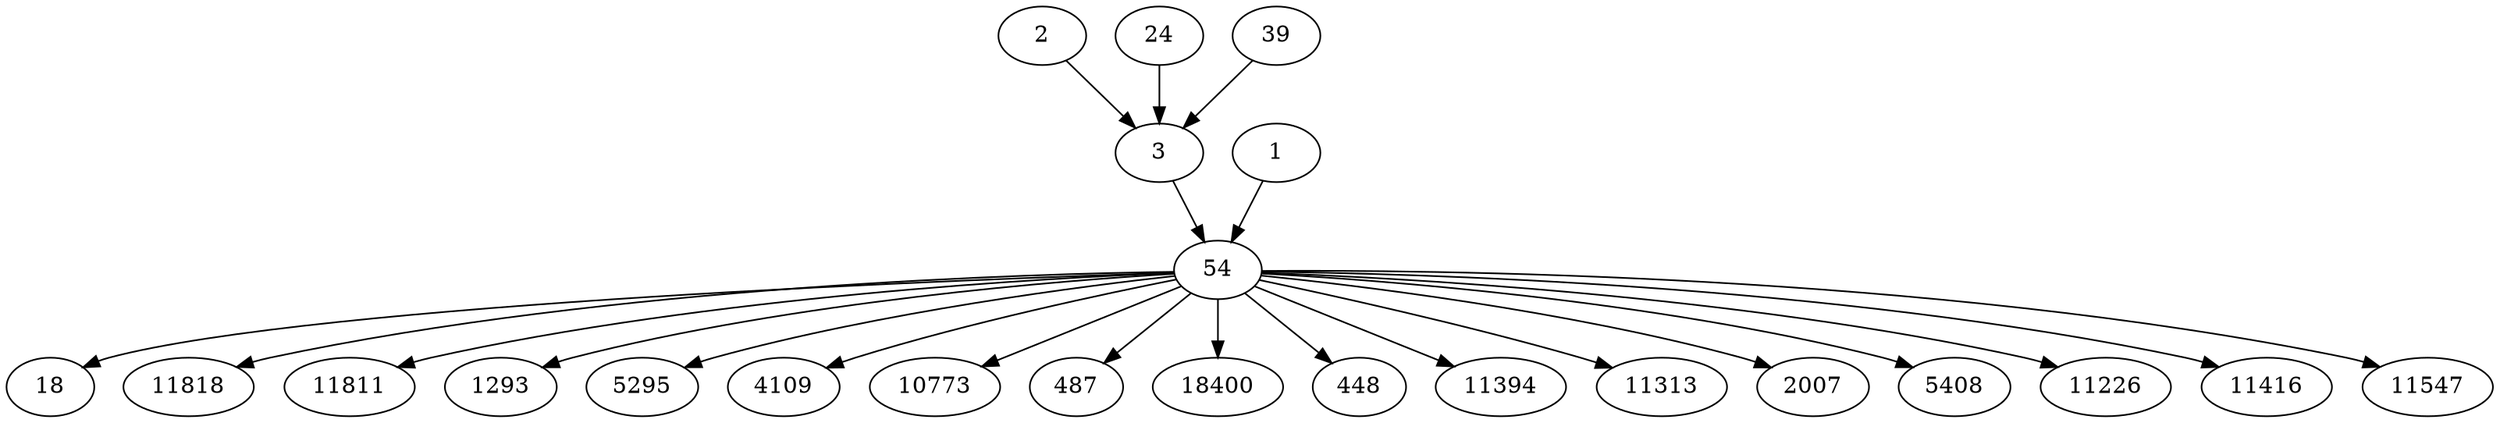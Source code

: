 strict digraph "" {
	54	[gender=f,
		generation="Comp.(RA) [1st Generation]",
		grade=undefined,
		name="Hafsa bint Umar ( حفصة بنت عمر بن الخطاب أم المؤمنين ( رضي الله عنها"];
	18	[gender=m,
		generation="Comp.(RA) [1st Generation]",
		grade=undefined,
		name="ibn Umar ( عبد الله بن عمر بن الخطاب ( رضي الله عنه"];
	54 -> 18;
	11818	[gender=m,
		generation="Follower(Tabi') [3rd Generation]",
		grade="thiqah thiqah",
		name="Hamza bin 'Abdullah bin 'Umar حمزة بن عبد الله بن عمر بن الخطاب"];
	54 -> 11818;
	11811	[gender=f,
		generation="Follower(Tabi') [2nd Generation]",
		grade="thiqah thiqah",
		name="Safiyya bint Abi 'Ubaid al-Thaqafi صفية بنت أبي عبيد بن مسعود الثقفية"];
	54 -> 11811;
	1293	[gender=f,
		generation="Comp.(RA) [1st Generation]",
		grade=undefined,
		name="Umm Mubashir al-Ansariyya ( أم مبشر الأنصارية ( رضي الله عنها"];
	54 -> 1293;
	5295	[gender=m,
		generation="Comp.(RA) [1st Generation]",
		grade=undefined,
		name="al-Mtlb bin Abi Wda'h ( المطلب بن أبي وداعة الحارث ( رضي الله عنه"];
	54 -> 5295;
	4109	[gender=m,
		generation="Comp.(RA) [1st Generation]",
		grade=undefined,
		name="Harithh bin Wahb al-Khza'y ( حارثة بن وهب الخزاعي ( رضي الله عنه"];
	54 -> 4109;
	10773	[gender=m,
		generation="Follower(Tabi') [2nd Generation]",
		grade=thiqah,
		name="Shtyr bin Shkl bin Hameed شتير بن شكل"];
	54 -> 10773;
	487	[gender=m,
		generation="Comp.(RA) [1st Generation]",
		grade=undefined,
		name="'Abdullah bin Safwan bin Umayyah ( عبد الله بن صفوان بن أمية ( رضي الله عنه"];
	54 -> 487;
	18400	[gender=m,
		generation="Follower(Tabi') [3rd Generation]",
		grade=maqbool,
		name="Swa'a al-Khza'y Akhw Mghyth سواء الخزاعي أخو"];
	54 -> 18400;
	448	[gender=m,
		generation="Comp.(RA) [1st Generation]",
		grade=undefined,
		name="'Abdur Rahman ibn al-Harith ( عبد الرحمن بن الحارث بن هشام ( رضي الله عنه"];
	54 -> 448;
	11394	[gender=m,
		generation="Follower(Tabi') [4th generation]",
		grade=thiqah,
		name="al-Musayb bin Rafa'i al-Asadi المسيب بن رافع الأسدي الكاهلي أبو العلاء"];
	54 -> 11394;
	11313	[gender=m,
		generation="Follower(Tabi') [3rd Generation]",
		grade=thiqah,
		name="Lahaaq bin Hameed bin Sa'id لاحق بن حميد بن سعيد أبو مجلز"];
	54 -> 11313;
	2007	[gender=m,
		generation="Comp.(RA) [1st Generation]",
		grade=undefined,
		name="al-Harith bin 'Abdullah bin Abi Rabi'a ( الحارث بن عبد الله بن أبي ربيعة ( رضي الله عنه"];
	54 -> 2007;
	5408	[gender=m,
		generation="Comp.(RA) [2nd Generation]",
		grade=undefined,
		name="Hunayda bin Khalid ( هنيدة بن خالد الخزاعي ( رضي الله عنه"];
	54 -> 5408;
	11226	[gender=m,
		generation="Follower(Tabi') [2nd Generation]",
		grade="thiqah thiqah",
		name="Abu Rafi' al-Sa'agh نفيع بن رافع أبو رافع الصائغ"];
	54 -> 11226;
	11416	[gender=m,
		generation="Follower(Tabi') [1st Generation]",
		grade="no doubt",
		name="Aslam Client Of 'Umar أسلم مولى عمر"];
	54 -> 11416;
	11547	[gender=m,
		generation="Follower(Tabi') [3rd Generation]",
		grade=thiqah,
		name="Abu Bakr bin Suliaman bin Abi Hathma أبو بكر بن سليمان بن أبي حثمة"];
	54 -> 11547;
	3	[gender=m,
		generation="Comp.(RA) [1st Generation]",
		grade=undefined,
		name="'Umar ibn al-Khattab ( عمر بن الخطاب بن نفيل ( رضي الله عنه"];
	3 -> 54;
	1	[gender=m,
		generation="Rasool Allah",
		grade=undefined,
		name="Prophet Muhammad(saw) ( محمّد صلّی اللہ علیہ وآلہ وسلّم ( رضي الله عنه"];
	1 -> 54;
	2	[gender=m,
		generation="Comp.(RA) [1st Generation]",
		grade=undefined,
		name="Abu Bakr As-Siddique ( أبو بكر الصديق ( رضي الله عنه"];
	2 -> 3;
	24	[gender=m,
		generation="Comp.(RA) [1st Generation]",
		grade=undefined,
		name="Bilal ibn Ribah ( بلال بن رباح الحبشي المؤذن ( رضي الله عنه"];
	24 -> 3;
	39	[gender=m,
		generation="Comp.(RA) [1st Generation]",
		grade=undefined,
		name="Ubayy ibn Ka'b ( أبي بن كعب بن قيس ( رضي الله عنه"];
	39 -> 3;
}
